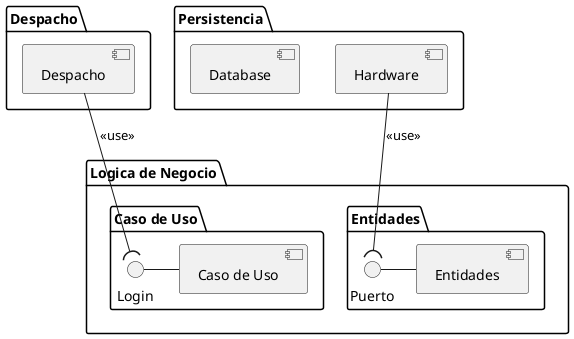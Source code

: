 @startuml

!$Business  = "Logica de Negocio"
!$Dispatch = "Despacho"

!$Persistence  = "Persistencia"
!$Hardware = "Hardware"
!$DB = "Database"

!$UseCases  = "Caso de Uso"
!$Entities  = "Entidades"

package $Dispatch {
        [ $Dispatch ]
}

package "$Persistence" {
        [ $Hardware ] 
        [ $DB ]
}

package "$Business" {
        package "$UseCases" {
                interface Login
                Login - [ $UseCases ]
        }

        package "$Entities" {
                interface Puerto

                Puerto - [ $Entities ]
        }

        
}


[ $Dispatch ] --( Login: "<<use>>"
[ $Hardware ] --( Puerto: "<<use>>"
@enduml
